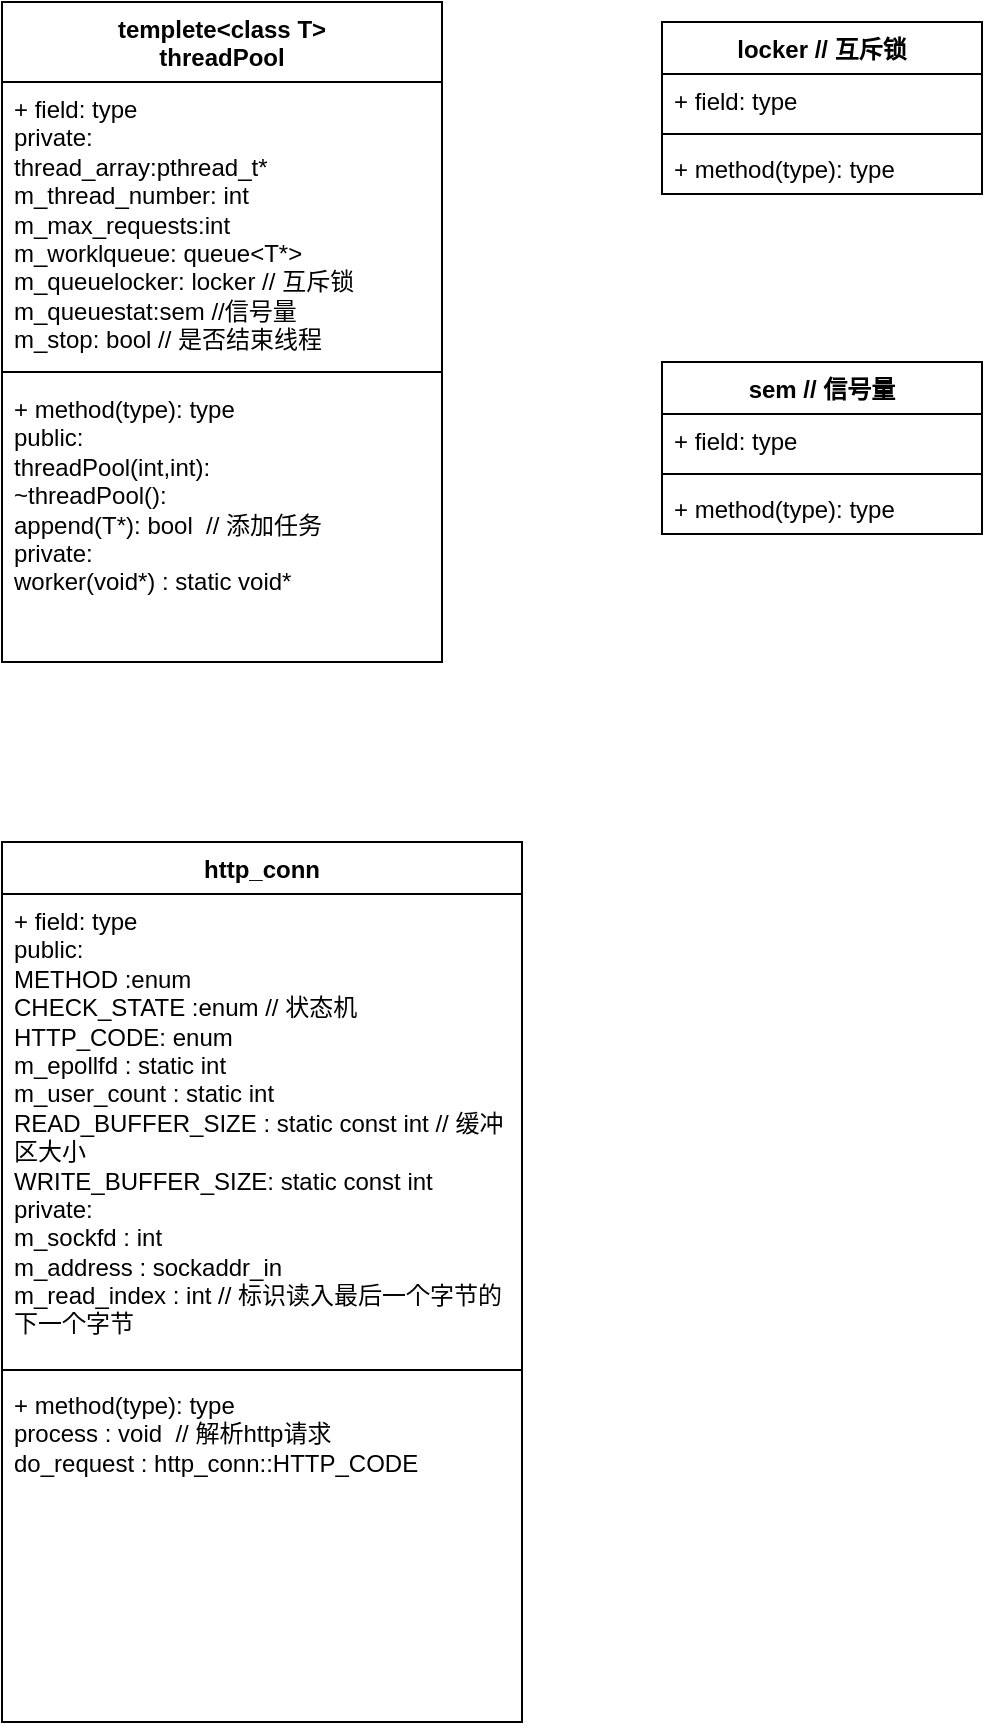 <mxfile version="22.0.8" type="github">
  <diagram name="第 1 页" id="BEt9wAvezw7SiNTLnkMm">
    <mxGraphModel dx="1323" dy="752" grid="1" gridSize="10" guides="1" tooltips="1" connect="1" arrows="1" fold="1" page="1" pageScale="1" pageWidth="850" pageHeight="1100" background="none" math="0" shadow="0">
      <root>
        <mxCell id="0" />
        <mxCell id="1" parent="0" />
        <mxCell id="Hpm4Z9w8qwk9Q-eu_37M-6" value="templete&amp;lt;class T&amp;gt;&lt;br&gt;threadPool" style="swimlane;fontStyle=1;align=center;verticalAlign=top;childLayout=stackLayout;horizontal=1;startSize=40;horizontalStack=0;resizeParent=1;resizeParentMax=0;resizeLast=0;collapsible=1;marginBottom=0;whiteSpace=wrap;html=1;" parent="1" vertex="1">
          <mxGeometry x="60" y="60" width="220" height="330" as="geometry" />
        </mxCell>
        <mxCell id="Hpm4Z9w8qwk9Q-eu_37M-7" value="+ field: type&lt;br&gt;private:&lt;br&gt;thread_array:pthread_t*&lt;br&gt;m_thread_number: int&lt;br&gt;m_max_requests:int&lt;br&gt;m_worklqueue: queue&amp;lt;T*&amp;gt;&lt;br&gt;m_queuelocker: locker // 互斥锁&lt;br&gt;m_queuestat:sem //信号量&lt;br&gt;m_stop: bool // 是否结束线程" style="text;strokeColor=none;fillColor=none;align=left;verticalAlign=top;spacingLeft=4;spacingRight=4;overflow=hidden;rotatable=0;points=[[0,0.5],[1,0.5]];portConstraint=eastwest;whiteSpace=wrap;html=1;" parent="Hpm4Z9w8qwk9Q-eu_37M-6" vertex="1">
          <mxGeometry y="40" width="220" height="140" as="geometry" />
        </mxCell>
        <mxCell id="Hpm4Z9w8qwk9Q-eu_37M-8" value="" style="line;strokeWidth=1;fillColor=none;align=left;verticalAlign=middle;spacingTop=-1;spacingLeft=3;spacingRight=3;rotatable=0;labelPosition=right;points=[];portConstraint=eastwest;strokeColor=inherit;" parent="Hpm4Z9w8qwk9Q-eu_37M-6" vertex="1">
          <mxGeometry y="180" width="220" height="10" as="geometry" />
        </mxCell>
        <mxCell id="Hpm4Z9w8qwk9Q-eu_37M-9" value="+ method(type): type&lt;br&gt;public:&lt;br&gt;threadPool(int,int):&lt;br&gt;~threadPool():&lt;br&gt;append(T*): bool&amp;nbsp; // 添加任务&lt;br&gt;private:&lt;br&gt;worker(void*) : static void*" style="text;strokeColor=none;fillColor=none;align=left;verticalAlign=top;spacingLeft=4;spacingRight=4;overflow=hidden;rotatable=0;points=[[0,0.5],[1,0.5]];portConstraint=eastwest;whiteSpace=wrap;html=1;" parent="Hpm4Z9w8qwk9Q-eu_37M-6" vertex="1">
          <mxGeometry y="190" width="220" height="140" as="geometry" />
        </mxCell>
        <mxCell id="a4LSaHBgzAOVFozFGlwz-5" value="locker // 互斥锁" style="swimlane;fontStyle=1;align=center;verticalAlign=top;childLayout=stackLayout;horizontal=1;startSize=26;horizontalStack=0;resizeParent=1;resizeParentMax=0;resizeLast=0;collapsible=1;marginBottom=0;whiteSpace=wrap;html=1;" parent="1" vertex="1">
          <mxGeometry x="390" y="70" width="160" height="86" as="geometry" />
        </mxCell>
        <mxCell id="a4LSaHBgzAOVFozFGlwz-6" value="+ field: type" style="text;strokeColor=none;fillColor=none;align=left;verticalAlign=top;spacingLeft=4;spacingRight=4;overflow=hidden;rotatable=0;points=[[0,0.5],[1,0.5]];portConstraint=eastwest;whiteSpace=wrap;html=1;" parent="a4LSaHBgzAOVFozFGlwz-5" vertex="1">
          <mxGeometry y="26" width="160" height="26" as="geometry" />
        </mxCell>
        <mxCell id="a4LSaHBgzAOVFozFGlwz-7" value="" style="line;strokeWidth=1;fillColor=none;align=left;verticalAlign=middle;spacingTop=-1;spacingLeft=3;spacingRight=3;rotatable=0;labelPosition=right;points=[];portConstraint=eastwest;strokeColor=inherit;" parent="a4LSaHBgzAOVFozFGlwz-5" vertex="1">
          <mxGeometry y="52" width="160" height="8" as="geometry" />
        </mxCell>
        <mxCell id="a4LSaHBgzAOVFozFGlwz-8" value="+ method(type): type" style="text;strokeColor=none;fillColor=none;align=left;verticalAlign=top;spacingLeft=4;spacingRight=4;overflow=hidden;rotatable=0;points=[[0,0.5],[1,0.5]];portConstraint=eastwest;whiteSpace=wrap;html=1;" parent="a4LSaHBgzAOVFozFGlwz-5" vertex="1">
          <mxGeometry y="60" width="160" height="26" as="geometry" />
        </mxCell>
        <mxCell id="a4LSaHBgzAOVFozFGlwz-22" value="sem // 信号量&lt;br&gt;" style="swimlane;fontStyle=1;align=center;verticalAlign=top;childLayout=stackLayout;horizontal=1;startSize=26;horizontalStack=0;resizeParent=1;resizeParentMax=0;resizeLast=0;collapsible=1;marginBottom=0;whiteSpace=wrap;html=1;" parent="1" vertex="1">
          <mxGeometry x="390" y="240" width="160" height="86" as="geometry" />
        </mxCell>
        <mxCell id="a4LSaHBgzAOVFozFGlwz-23" value="+ field: type" style="text;strokeColor=none;fillColor=none;align=left;verticalAlign=top;spacingLeft=4;spacingRight=4;overflow=hidden;rotatable=0;points=[[0,0.5],[1,0.5]];portConstraint=eastwest;whiteSpace=wrap;html=1;" parent="a4LSaHBgzAOVFozFGlwz-22" vertex="1">
          <mxGeometry y="26" width="160" height="26" as="geometry" />
        </mxCell>
        <mxCell id="a4LSaHBgzAOVFozFGlwz-24" value="" style="line;strokeWidth=1;fillColor=none;align=left;verticalAlign=middle;spacingTop=-1;spacingLeft=3;spacingRight=3;rotatable=0;labelPosition=right;points=[];portConstraint=eastwest;strokeColor=inherit;" parent="a4LSaHBgzAOVFozFGlwz-22" vertex="1">
          <mxGeometry y="52" width="160" height="8" as="geometry" />
        </mxCell>
        <mxCell id="a4LSaHBgzAOVFozFGlwz-25" value="+ method(type): type" style="text;strokeColor=none;fillColor=none;align=left;verticalAlign=top;spacingLeft=4;spacingRight=4;overflow=hidden;rotatable=0;points=[[0,0.5],[1,0.5]];portConstraint=eastwest;whiteSpace=wrap;html=1;" parent="a4LSaHBgzAOVFozFGlwz-22" vertex="1">
          <mxGeometry y="60" width="160" height="26" as="geometry" />
        </mxCell>
        <mxCell id="YXu9uK8HiYl8hEUS49Cs-1" value="http_conn" style="swimlane;fontStyle=1;align=center;verticalAlign=top;childLayout=stackLayout;horizontal=1;startSize=26;horizontalStack=0;resizeParent=1;resizeParentMax=0;resizeLast=0;collapsible=1;marginBottom=0;whiteSpace=wrap;html=1;" parent="1" vertex="1">
          <mxGeometry x="60" y="480" width="260" height="440" as="geometry" />
        </mxCell>
        <mxCell id="YXu9uK8HiYl8hEUS49Cs-2" value="+ field: type&lt;br&gt;public:&lt;br&gt;METHOD :enum&lt;br&gt;CHECK_STATE :enum // 状态机&lt;br&gt;HTTP_CODE: enum&lt;br&gt;m_epollfd : static int&lt;br&gt;m_user_count : static int&lt;br&gt;READ_BUFFER_SIZE : static const int // 缓冲区大小&lt;br&gt;WRITE_BUFFER_SIZE: static const int&lt;br&gt;private:&lt;br&gt;m_sockfd : int&lt;br&gt;m_address : sockaddr_in&lt;br&gt;m_read_index : int // 标识读入最后一个字节的下一个字节" style="text;strokeColor=none;fillColor=none;align=left;verticalAlign=top;spacingLeft=4;spacingRight=4;overflow=hidden;rotatable=0;points=[[0,0.5],[1,0.5]];portConstraint=eastwest;whiteSpace=wrap;html=1;" parent="YXu9uK8HiYl8hEUS49Cs-1" vertex="1">
          <mxGeometry y="26" width="260" height="234" as="geometry" />
        </mxCell>
        <mxCell id="YXu9uK8HiYl8hEUS49Cs-3" value="" style="line;strokeWidth=1;fillColor=none;align=left;verticalAlign=middle;spacingTop=-1;spacingLeft=3;spacingRight=3;rotatable=0;labelPosition=right;points=[];portConstraint=eastwest;strokeColor=inherit;" parent="YXu9uK8HiYl8hEUS49Cs-1" vertex="1">
          <mxGeometry y="260" width="260" height="8" as="geometry" />
        </mxCell>
        <mxCell id="YXu9uK8HiYl8hEUS49Cs-4" value="+ method(type): type&lt;br&gt;process : void&amp;nbsp; // 解析http请求&lt;br&gt;do_request : http_conn::HTTP_CODE&lt;br&gt;" style="text;strokeColor=none;fillColor=none;align=left;verticalAlign=top;spacingLeft=4;spacingRight=4;overflow=hidden;rotatable=0;points=[[0,0.5],[1,0.5]];portConstraint=eastwest;whiteSpace=wrap;html=1;" parent="YXu9uK8HiYl8hEUS49Cs-1" vertex="1">
          <mxGeometry y="268" width="260" height="172" as="geometry" />
        </mxCell>
      </root>
    </mxGraphModel>
  </diagram>
</mxfile>
